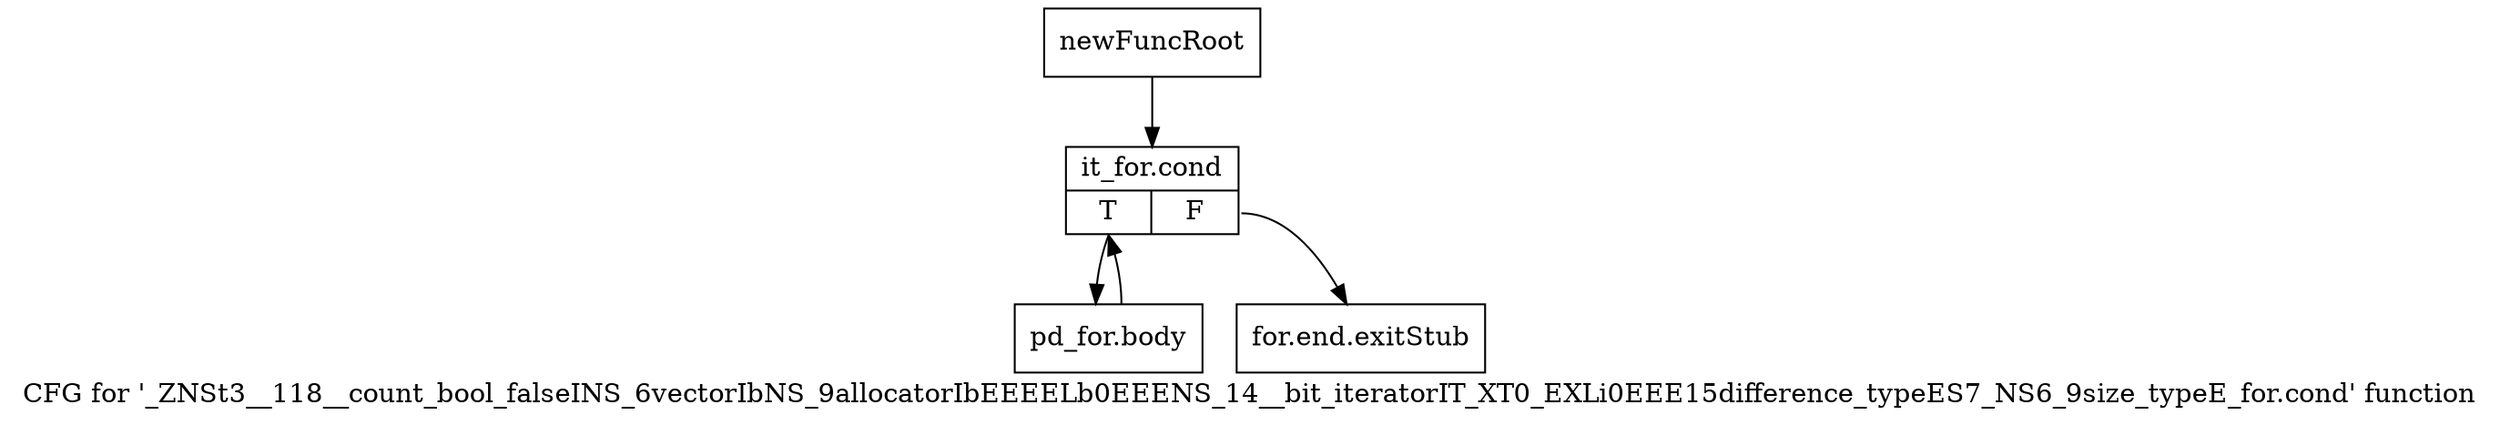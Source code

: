 digraph "CFG for '_ZNSt3__118__count_bool_falseINS_6vectorIbNS_9allocatorIbEEEELb0EEENS_14__bit_iteratorIT_XT0_EXLi0EEE15difference_typeES7_NS6_9size_typeE_for.cond' function" {
	label="CFG for '_ZNSt3__118__count_bool_falseINS_6vectorIbNS_9allocatorIbEEEELb0EEENS_14__bit_iteratorIT_XT0_EXLi0EEE15difference_typeES7_NS6_9size_typeE_for.cond' function";

	Node0x900a9f0 [shape=record,label="{newFuncRoot}"];
	Node0x900a9f0 -> Node0x900aa90;
	Node0x900aa40 [shape=record,label="{for.end.exitStub}"];
	Node0x900aa90 [shape=record,label="{it_for.cond|{<s0>T|<s1>F}}"];
	Node0x900aa90:s0 -> Node0x900aae0;
	Node0x900aa90:s1 -> Node0x900aa40;
	Node0x900aae0 [shape=record,label="{pd_for.body}"];
	Node0x900aae0 -> Node0x900aa90;
}
